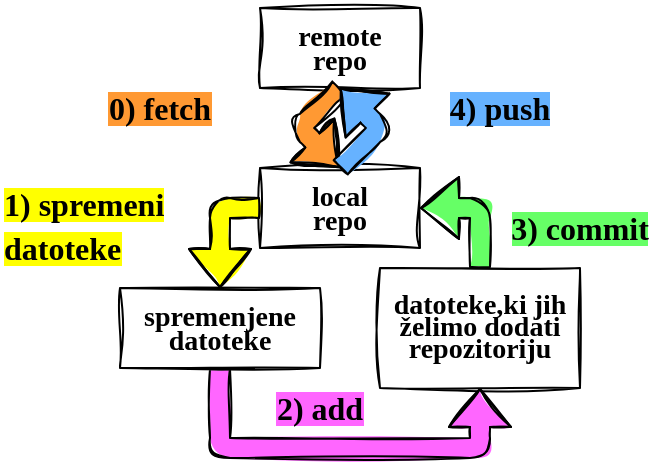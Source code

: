 <mxfile version="20.8.16" type="device"><diagram name="Page-1" id="RbJ-j9ndJK5P7wHfO5Mr"><mxGraphModel dx="1870" dy="876" grid="1" gridSize="10" guides="1" tooltips="1" connect="1" arrows="1" fold="1" page="1" pageScale="1" pageWidth="827" pageHeight="1169" math="0" shadow="0"><root><mxCell id="0"/><mxCell id="1" parent="0"/><mxCell id="pkXhOecNC8SpL3t7MCFG-1" value="&lt;p style=&quot;line-height: 90%;&quot;&gt;&lt;b style=&quot;font-size: 14px;&quot;&gt;&lt;font style=&quot;font-size: 14px;&quot; face=&quot;Comic Sans MS&quot;&gt;remote&lt;br&gt;repo&lt;/font&gt;&lt;/b&gt;&lt;/p&gt;" style="rounded=0;whiteSpace=wrap;html=1;sketch=1;curveFitting=1;jiggle=2;" parent="1" vertex="1"><mxGeometry x="400" y="280" width="80" height="40" as="geometry"/></mxCell><mxCell id="pkXhOecNC8SpL3t7MCFG-2" value="&lt;p style=&quot;line-height: 90%;&quot;&gt;&lt;b style=&quot;font-size: 14px;&quot;&gt;&lt;font style=&quot;font-size: 14px;&quot; face=&quot;Comic Sans MS&quot;&gt;local&lt;br&gt;repo&lt;/font&gt;&lt;/b&gt;&lt;/p&gt;" style="rounded=0;whiteSpace=wrap;html=1;sketch=1;curveFitting=1;jiggle=2;" parent="1" vertex="1"><mxGeometry x="400" y="360" width="80" height="40" as="geometry"/></mxCell><mxCell id="pkXhOecNC8SpL3t7MCFG-4" value="&lt;p style=&quot;line-height: 90%;&quot;&gt;&lt;b&gt;&lt;font style=&quot;font-size: 14px;&quot; face=&quot;Comic Sans MS&quot;&gt;datoteke,ki jih želimo dodati repozitoriju&lt;/font&gt;&lt;/b&gt;&lt;/p&gt;" style="rounded=0;whiteSpace=wrap;html=1;sketch=1;curveFitting=1;jiggle=2;" parent="1" vertex="1"><mxGeometry x="460" y="410" width="100" height="60" as="geometry"/></mxCell><mxCell id="pkXhOecNC8SpL3t7MCFG-6" value="" style="shape=flexArrow;endArrow=classic;html=1;rounded=1;exitX=0.5;exitY=1;exitDx=0;exitDy=0;entryX=0.5;entryY=0;entryDx=0;entryDy=0;sketch=1;curveFitting=1;jiggle=2;fillColor=#FF9933;fillStyle=solid;" parent="1" source="pkXhOecNC8SpL3t7MCFG-1" target="pkXhOecNC8SpL3t7MCFG-2" edge="1"><mxGeometry width="50" height="50" relative="1" as="geometry"><mxPoint x="300" y="340" as="sourcePoint"/><mxPoint x="350" y="290" as="targetPoint"/><Array as="points"><mxPoint x="420" y="340"/></Array></mxGeometry></mxCell><mxCell id="pkXhOecNC8SpL3t7MCFG-7" value="" style="shape=flexArrow;endArrow=classic;html=1;rounded=1;sketch=1;exitX=0.5;exitY=0;exitDx=0;exitDy=0;entryX=0.5;entryY=1;entryDx=0;entryDy=0;fillColor=#66B2FF;fillStyle=solid;" parent="1" source="pkXhOecNC8SpL3t7MCFG-2" target="pkXhOecNC8SpL3t7MCFG-1" edge="1"><mxGeometry width="50" height="50" relative="1" as="geometry"><mxPoint x="410" y="460" as="sourcePoint"/><mxPoint x="460" y="410" as="targetPoint"/><Array as="points"><mxPoint x="460" y="340"/></Array></mxGeometry></mxCell><mxCell id="pkXhOecNC8SpL3t7MCFG-8" value="" style="shape=flexArrow;endArrow=classic;html=1;rounded=1;sketch=1;exitX=0;exitY=0.5;exitDx=0;exitDy=0;entryX=0.5;entryY=0;entryDx=0;entryDy=0;fillColor=#FFFF00;fillStyle=solid;" parent="1" source="pkXhOecNC8SpL3t7MCFG-2" target="1jcZKZMuLmF3hAPuHqkq-1" edge="1"><mxGeometry width="50" height="50" relative="1" as="geometry"><mxPoint x="410" y="460" as="sourcePoint"/><mxPoint x="380" y="430" as="targetPoint"/><Array as="points"><mxPoint x="380" y="380"/></Array></mxGeometry></mxCell><mxCell id="pkXhOecNC8SpL3t7MCFG-9" value="" style="shape=flexArrow;endArrow=classic;html=1;rounded=1;sketch=1;exitX=0.5;exitY=1;exitDx=0;exitDy=0;fillColor=#FF66FF;fillStyle=solid;entryX=0.5;entryY=1;entryDx=0;entryDy=0;" parent="1" source="1jcZKZMuLmF3hAPuHqkq-1" target="pkXhOecNC8SpL3t7MCFG-4" edge="1"><mxGeometry width="50" height="50" relative="1" as="geometry"><mxPoint x="380" y="470" as="sourcePoint"/><mxPoint x="530" y="510" as="targetPoint"/><Array as="points"><mxPoint x="380" y="500"/><mxPoint x="510" y="500"/></Array></mxGeometry></mxCell><mxCell id="pkXhOecNC8SpL3t7MCFG-10" value="" style="shape=flexArrow;endArrow=classic;html=1;rounded=1;sketch=1;entryX=1;entryY=0.5;entryDx=0;entryDy=0;exitX=0.5;exitY=0;exitDx=0;exitDy=0;fillColor=#66FF66;fillStyle=solid;" parent="1" source="pkXhOecNC8SpL3t7MCFG-4" target="pkXhOecNC8SpL3t7MCFG-2" edge="1"><mxGeometry width="50" height="50" relative="1" as="geometry"><mxPoint x="410" y="460" as="sourcePoint"/><mxPoint x="460" y="410" as="targetPoint"/><Array as="points"><mxPoint x="510" y="380"/></Array></mxGeometry></mxCell><mxCell id="pkXhOecNC8SpL3t7MCFG-11" value="&lt;b&gt;&lt;font style=&quot;background-color: rgb(255, 153, 51); font-size: 16px;&quot; face=&quot;Comic Sans MS&quot;&gt;0) fetch&lt;/font&gt;&lt;/b&gt;" style="text;html=1;strokeColor=none;fillColor=none;align=center;verticalAlign=middle;whiteSpace=wrap;rounded=0;" parent="1" vertex="1"><mxGeometry x="310" y="310" width="80" height="40" as="geometry"/></mxCell><mxCell id="pkXhOecNC8SpL3t7MCFG-12" value="&lt;p style=&quot;line-height: 170%;&quot;&gt;&lt;b&gt;&lt;font style=&quot;font-size: 16px; background-color: rgb(255, 255, 0);&quot; face=&quot;Comic Sans MS&quot;&gt;1) spremeni datoteke&lt;/font&gt;&lt;/b&gt;&lt;/p&gt;" style="text;html=1;strokeColor=none;fillColor=none;align=left;verticalAlign=middle;whiteSpace=wrap;rounded=0;" parent="1" vertex="1"><mxGeometry x="270" y="370" width="100" height="40" as="geometry"/></mxCell><mxCell id="pkXhOecNC8SpL3t7MCFG-13" value="&lt;b&gt;&lt;font style=&quot;font-size: 16px; background-color: rgb(255, 102, 255);&quot; face=&quot;Comic Sans MS&quot;&gt;2) add&lt;/font&gt;&lt;/b&gt;" style="text;html=1;strokeColor=none;fillColor=none;align=center;verticalAlign=middle;whiteSpace=wrap;rounded=0;" parent="1" vertex="1"><mxGeometry x="390" y="460" width="80" height="40" as="geometry"/></mxCell><mxCell id="pkXhOecNC8SpL3t7MCFG-14" value="&lt;b&gt;&lt;font style=&quot;font-size: 16px; background-color: rgb(102, 255, 102);&quot; face=&quot;Comic Sans MS&quot;&gt;3) commit&lt;/font&gt;&lt;/b&gt;" style="text;html=1;strokeColor=none;fillColor=none;align=center;verticalAlign=middle;whiteSpace=wrap;rounded=0;" parent="1" vertex="1"><mxGeometry x="520" y="370" width="80" height="40" as="geometry"/></mxCell><mxCell id="pkXhOecNC8SpL3t7MCFG-15" value="&lt;b&gt;&lt;font style=&quot;font-size: 16px; background-color: rgb(102, 178, 255);&quot; face=&quot;Comic Sans MS&quot;&gt;4) push&lt;/font&gt;&lt;/b&gt;" style="text;html=1;strokeColor=none;fillColor=none;align=center;verticalAlign=middle;whiteSpace=wrap;rounded=0;" parent="1" vertex="1"><mxGeometry x="480" y="310" width="80" height="40" as="geometry"/></mxCell><mxCell id="1jcZKZMuLmF3hAPuHqkq-1" value="&lt;p style=&quot;line-height: 90%;&quot;&gt;&lt;b style=&quot;font-size: 14px;&quot;&gt;&lt;font style=&quot;font-size: 14px;&quot; face=&quot;Comic Sans MS&quot;&gt;spremenjene&lt;br&gt;datoteke&lt;/font&gt;&lt;/b&gt;&lt;/p&gt;" style="rounded=0;whiteSpace=wrap;html=1;sketch=1;curveFitting=1;jiggle=2;" parent="1" vertex="1"><mxGeometry x="330" y="420" width="100" height="40" as="geometry"/></mxCell></root></mxGraphModel></diagram></mxfile>